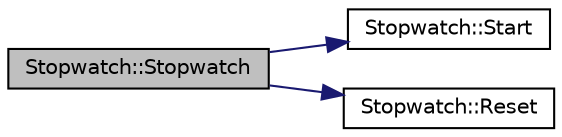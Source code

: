 digraph "Stopwatch::Stopwatch"
{
  edge [fontname="Helvetica",fontsize="10",labelfontname="Helvetica",labelfontsize="10"];
  node [fontname="Helvetica",fontsize="10",shape=record];
  rankdir="LR";
  Node1 [label="Stopwatch::Stopwatch",height=0.2,width=0.4,color="black", fillcolor="grey75", style="filled" fontcolor="black"];
  Node1 -> Node2 [color="midnightblue",fontsize="10",style="solid",fontname="Helvetica"];
  Node2 [label="Stopwatch::Start",height=0.2,width=0.4,color="black", fillcolor="white", style="filled",URL="$classStopwatch.html#a63bb2ac4b01812050ff443f5379a7868",tooltip="Start timing. "];
  Node1 -> Node3 [color="midnightblue",fontsize="10",style="solid",fontname="Helvetica"];
  Node3 [label="Stopwatch::Reset",height=0.2,width=0.4,color="black", fillcolor="white", style="filled",URL="$classStopwatch.html#ada31dcfb93894d336a8cbdf7745ba96d",tooltip="Stop timing. "];
}
